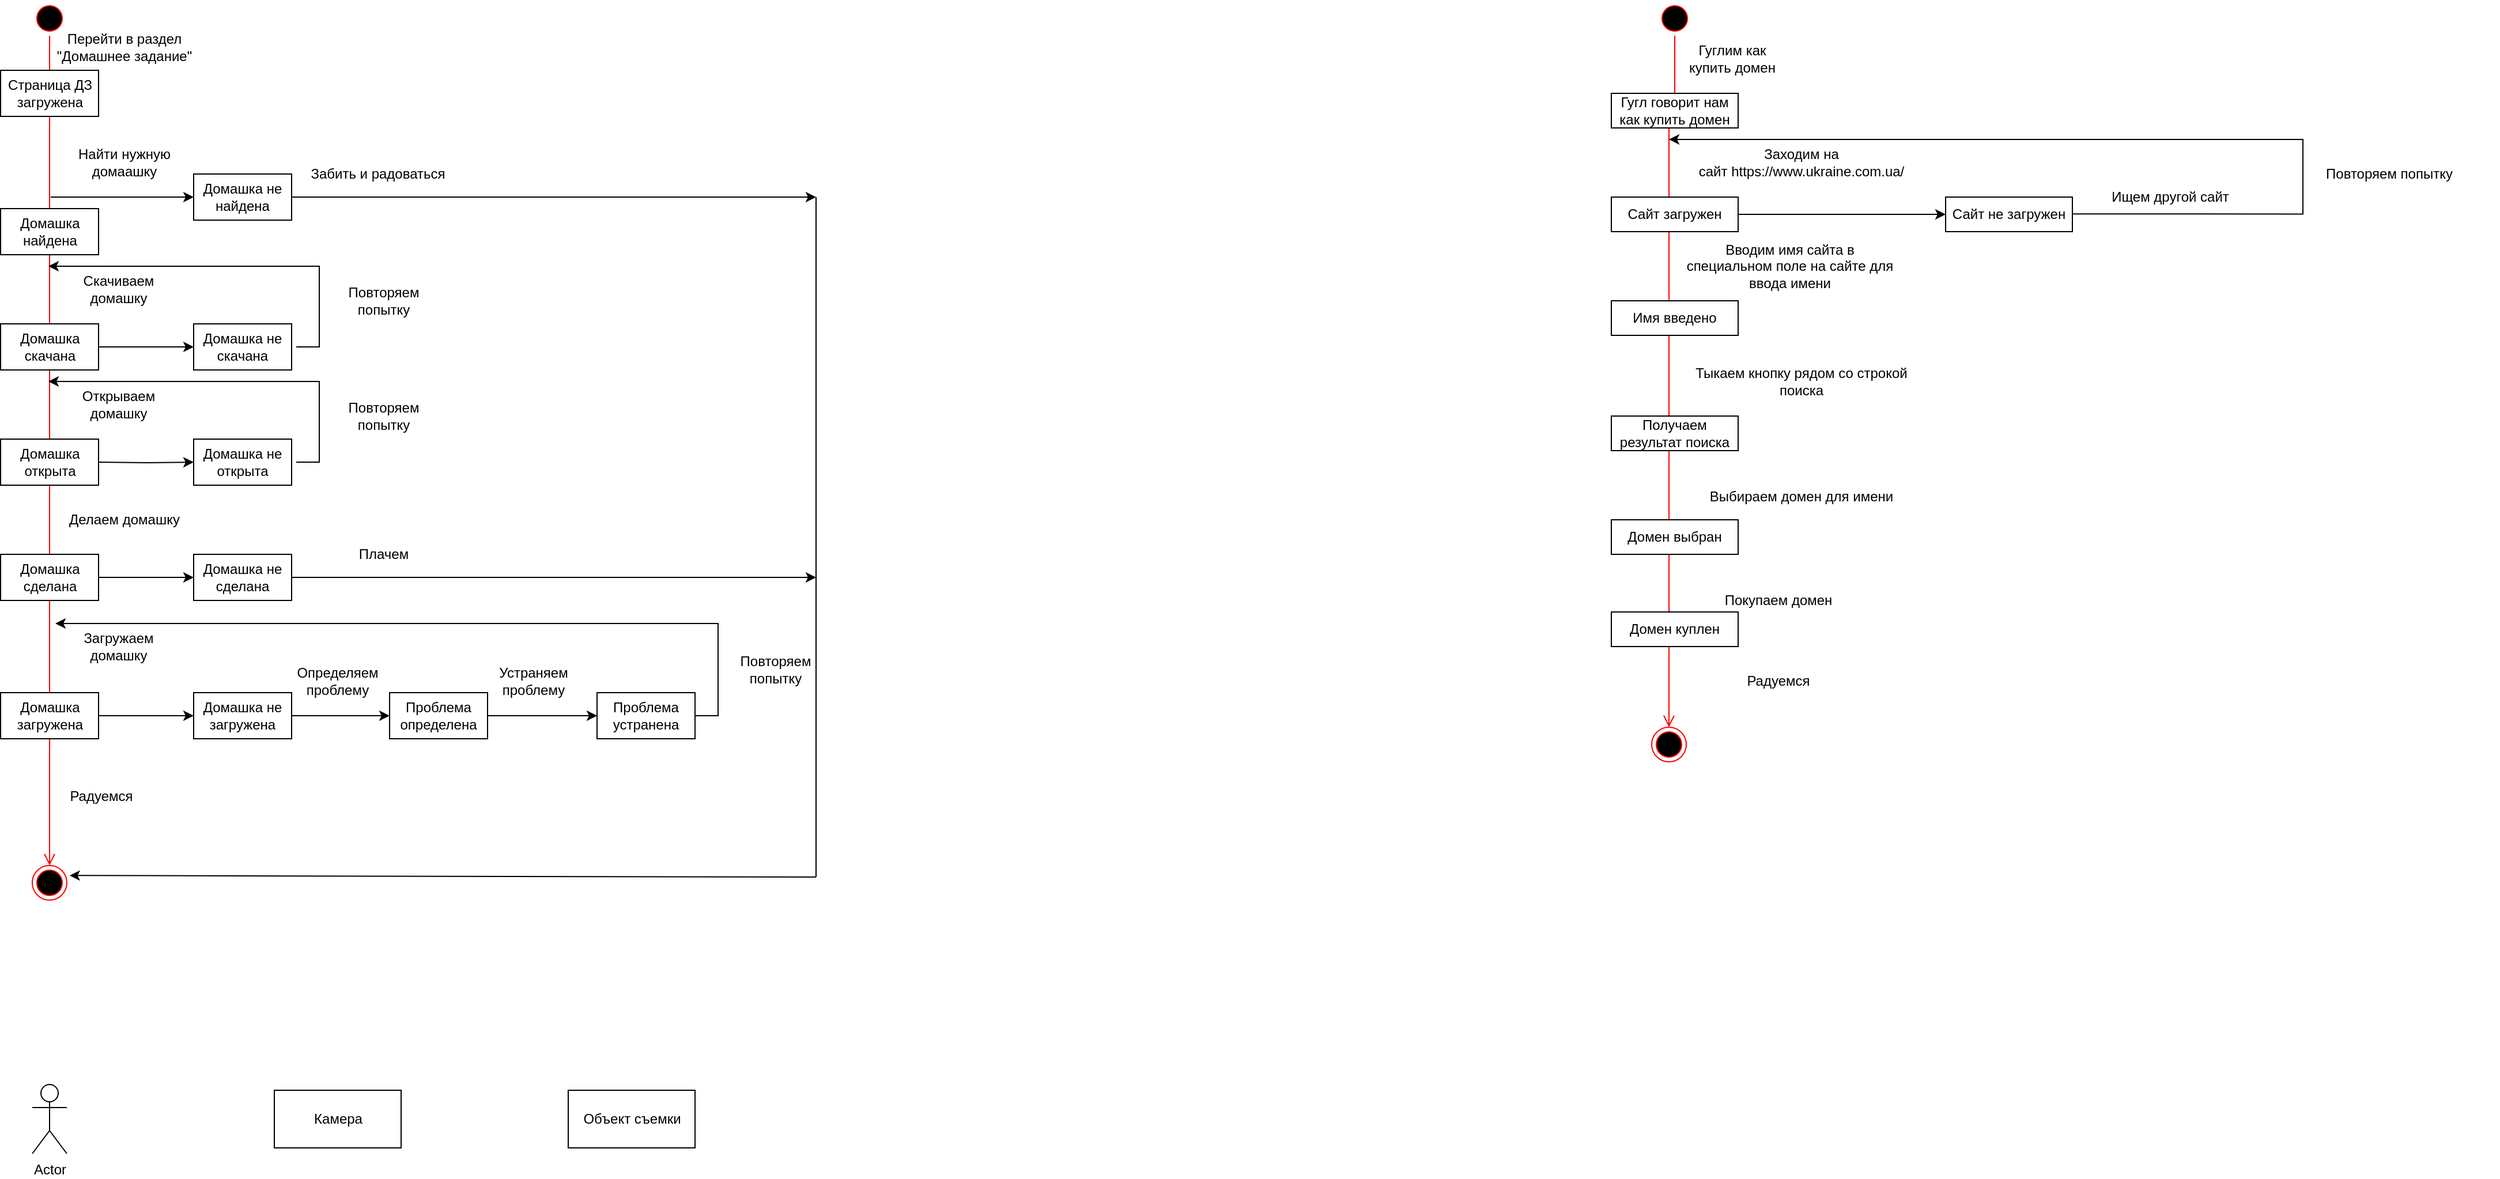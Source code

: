 <mxfile version="15.0.6" type="github">
  <diagram id="RWWzlrLUqUZTd2N9Jcue" name="Page-1">
    <mxGraphModel dx="1038" dy="539" grid="1" gridSize="10" guides="1" tooltips="1" connect="1" arrows="1" fold="1" page="1" pageScale="1" pageWidth="192000" pageHeight="108000" math="0" shadow="0">
      <root>
        <mxCell id="0" />
        <mxCell id="1" parent="0" />
        <mxCell id="69hNL4aNgv2TUrD7TsJn-2" value="" style="ellipse;html=1;shape=startState;fillColor=#000000;strokeColor=#ff0000;" vertex="1" parent="1">
          <mxGeometry x="540" y="20" width="30" height="30" as="geometry" />
        </mxCell>
        <mxCell id="69hNL4aNgv2TUrD7TsJn-3" value="" style="edgeStyle=orthogonalEdgeStyle;html=1;verticalAlign=bottom;endArrow=open;endSize=8;strokeColor=#ff0000;" edge="1" source="69hNL4aNgv2TUrD7TsJn-2" parent="1">
          <mxGeometry relative="1" as="geometry">
            <mxPoint x="555" y="310" as="targetPoint" />
          </mxGeometry>
        </mxCell>
        <mxCell id="69hNL4aNgv2TUrD7TsJn-4" value="Скачиваем домашку" style="text;html=1;strokeColor=none;fillColor=none;align=center;verticalAlign=middle;whiteSpace=wrap;rounded=0;" vertex="1" parent="1">
          <mxGeometry x="560" y="260" width="110" height="20" as="geometry" />
        </mxCell>
        <mxCell id="69hNL4aNgv2TUrD7TsJn-32" style="edgeStyle=orthogonalEdgeStyle;rounded=0;orthogonalLoop=1;jettySize=auto;html=1;exitX=1;exitY=0.5;exitDx=0;exitDy=0;" edge="1" parent="1" source="69hNL4aNgv2TUrD7TsJn-5" target="69hNL4aNgv2TUrD7TsJn-31">
          <mxGeometry relative="1" as="geometry" />
        </mxCell>
        <mxCell id="69hNL4aNgv2TUrD7TsJn-8" value="Перейти в раздел &quot;Домашнее задание&quot;" style="text;html=1;strokeColor=none;fillColor=none;align=center;verticalAlign=middle;whiteSpace=wrap;rounded=0;" vertex="1" parent="1">
          <mxGeometry x="560" y="50" width="120" height="20" as="geometry" />
        </mxCell>
        <mxCell id="69hNL4aNgv2TUrD7TsJn-10" value="Найти нужную домаашку" style="text;html=1;strokeColor=none;fillColor=none;align=center;verticalAlign=middle;whiteSpace=wrap;rounded=0;" vertex="1" parent="1">
          <mxGeometry x="560" y="150" width="120" height="20" as="geometry" />
        </mxCell>
        <mxCell id="69hNL4aNgv2TUrD7TsJn-11" value="" style="edgeStyle=orthogonalEdgeStyle;html=1;verticalAlign=bottom;endArrow=open;endSize=8;strokeColor=#ff0000;entryX=0.5;entryY=0;entryDx=0;entryDy=0;" edge="1" parent="1" source="69hNL4aNgv2TUrD7TsJn-2" target="69hNL4aNgv2TUrD7TsJn-64">
          <mxGeometry relative="1" as="geometry">
            <mxPoint x="555" y="760" as="targetPoint" />
            <mxPoint x="555" y="50" as="sourcePoint" />
            <Array as="points" />
          </mxGeometry>
        </mxCell>
        <mxCell id="69hNL4aNgv2TUrD7TsJn-14" value="" style="endArrow=classic;html=1;" edge="1" parent="1">
          <mxGeometry width="50" height="50" relative="1" as="geometry">
            <mxPoint x="556" y="190" as="sourcePoint" />
            <mxPoint x="680" y="190" as="targetPoint" />
          </mxGeometry>
        </mxCell>
        <mxCell id="69hNL4aNgv2TUrD7TsJn-17" value="Домашка найдена" style="rounded=0;whiteSpace=wrap;html=1;" vertex="1" parent="1">
          <mxGeometry x="512.5" y="200" width="85" height="40" as="geometry" />
        </mxCell>
        <mxCell id="69hNL4aNgv2TUrD7TsJn-21" style="edgeStyle=orthogonalEdgeStyle;rounded=0;orthogonalLoop=1;jettySize=auto;html=1;exitX=1;exitY=0.5;exitDx=0;exitDy=0;" edge="1" parent="1" source="69hNL4aNgv2TUrD7TsJn-18">
          <mxGeometry relative="1" as="geometry">
            <mxPoint x="1220" y="190" as="targetPoint" />
          </mxGeometry>
        </mxCell>
        <mxCell id="69hNL4aNgv2TUrD7TsJn-18" value="Домашка не найдена" style="rounded=0;whiteSpace=wrap;html=1;" vertex="1" parent="1">
          <mxGeometry x="680" y="170" width="85" height="40" as="geometry" />
        </mxCell>
        <mxCell id="69hNL4aNgv2TUrD7TsJn-22" value="Забить и радоваться" style="text;html=1;strokeColor=none;fillColor=none;align=center;verticalAlign=middle;whiteSpace=wrap;rounded=0;" vertex="1" parent="1">
          <mxGeometry x="780" y="160" width="120" height="20" as="geometry" />
        </mxCell>
        <mxCell id="69hNL4aNgv2TUrD7TsJn-27" value="Открываем домашку" style="text;html=1;strokeColor=none;fillColor=none;align=center;verticalAlign=middle;whiteSpace=wrap;rounded=0;" vertex="1" parent="1">
          <mxGeometry x="560" y="360" width="110" height="20" as="geometry" />
        </mxCell>
        <mxCell id="69hNL4aNgv2TUrD7TsJn-28" value="Домашка открыта" style="rounded=0;whiteSpace=wrap;html=1;" vertex="1" parent="1">
          <mxGeometry x="512.5" y="400" width="85" height="40" as="geometry" />
        </mxCell>
        <mxCell id="69hNL4aNgv2TUrD7TsJn-29" value="Делаем домашку" style="text;html=1;strokeColor=none;fillColor=none;align=center;verticalAlign=middle;whiteSpace=wrap;rounded=0;" vertex="1" parent="1">
          <mxGeometry x="565" y="460" width="110" height="20" as="geometry" />
        </mxCell>
        <mxCell id="69hNL4aNgv2TUrD7TsJn-42" style="edgeStyle=orthogonalEdgeStyle;rounded=0;orthogonalLoop=1;jettySize=auto;html=1;exitX=1;exitY=0.5;exitDx=0;exitDy=0;" edge="1" parent="1" source="69hNL4aNgv2TUrD7TsJn-30" target="69hNL4aNgv2TUrD7TsJn-41">
          <mxGeometry relative="1" as="geometry" />
        </mxCell>
        <mxCell id="69hNL4aNgv2TUrD7TsJn-30" value="Домашка сделана" style="rounded=0;whiteSpace=wrap;html=1;" vertex="1" parent="1">
          <mxGeometry x="512.5" y="500" width="85" height="40" as="geometry" />
        </mxCell>
        <mxCell id="69hNL4aNgv2TUrD7TsJn-34" style="edgeStyle=orthogonalEdgeStyle;rounded=0;orthogonalLoop=1;jettySize=auto;html=1;" edge="1" parent="1">
          <mxGeometry relative="1" as="geometry">
            <mxPoint x="769" y="320" as="sourcePoint" />
            <mxPoint x="554" y="250" as="targetPoint" />
            <Array as="points">
              <mxPoint x="789" y="320" />
              <mxPoint x="789" y="250" />
            </Array>
          </mxGeometry>
        </mxCell>
        <mxCell id="69hNL4aNgv2TUrD7TsJn-31" value="Домашка не скачана" style="rounded=0;whiteSpace=wrap;html=1;" vertex="1" parent="1">
          <mxGeometry x="680" y="300" width="85" height="40" as="geometry" />
        </mxCell>
        <mxCell id="69hNL4aNgv2TUrD7TsJn-36" value="Повторяем попытку" style="text;html=1;strokeColor=none;fillColor=none;align=center;verticalAlign=middle;whiteSpace=wrap;rounded=0;" vertex="1" parent="1">
          <mxGeometry x="790" y="270" width="110" height="20" as="geometry" />
        </mxCell>
        <mxCell id="69hNL4aNgv2TUrD7TsJn-5" value="Домашка скачана" style="rounded=0;whiteSpace=wrap;html=1;" vertex="1" parent="1">
          <mxGeometry x="512.5" y="300" width="85" height="40" as="geometry" />
        </mxCell>
        <mxCell id="69hNL4aNgv2TUrD7TsJn-9" value="Страница ДЗ загружена" style="rounded=0;whiteSpace=wrap;html=1;" vertex="1" parent="1">
          <mxGeometry x="512.5" y="80" width="85" height="40" as="geometry" />
        </mxCell>
        <mxCell id="69hNL4aNgv2TUrD7TsJn-37" style="edgeStyle=orthogonalEdgeStyle;rounded=0;orthogonalLoop=1;jettySize=auto;html=1;exitX=1;exitY=0.5;exitDx=0;exitDy=0;" edge="1" parent="1" target="69hNL4aNgv2TUrD7TsJn-39">
          <mxGeometry relative="1" as="geometry">
            <mxPoint x="597.5" y="420" as="sourcePoint" />
          </mxGeometry>
        </mxCell>
        <mxCell id="69hNL4aNgv2TUrD7TsJn-38" style="edgeStyle=orthogonalEdgeStyle;rounded=0;orthogonalLoop=1;jettySize=auto;html=1;" edge="1" parent="1">
          <mxGeometry relative="1" as="geometry">
            <mxPoint x="769" y="420" as="sourcePoint" />
            <mxPoint x="554" y="350" as="targetPoint" />
            <Array as="points">
              <mxPoint x="789" y="420" />
              <mxPoint x="789" y="350" />
            </Array>
          </mxGeometry>
        </mxCell>
        <mxCell id="69hNL4aNgv2TUrD7TsJn-39" value="Домашка не открыта" style="rounded=0;whiteSpace=wrap;html=1;" vertex="1" parent="1">
          <mxGeometry x="680" y="400" width="85" height="40" as="geometry" />
        </mxCell>
        <mxCell id="69hNL4aNgv2TUrD7TsJn-40" value="Повторяем попытку" style="text;html=1;strokeColor=none;fillColor=none;align=center;verticalAlign=middle;whiteSpace=wrap;rounded=0;" vertex="1" parent="1">
          <mxGeometry x="790" y="370" width="110" height="20" as="geometry" />
        </mxCell>
        <mxCell id="69hNL4aNgv2TUrD7TsJn-44" style="edgeStyle=orthogonalEdgeStyle;rounded=0;orthogonalLoop=1;jettySize=auto;html=1;exitX=1;exitY=0.5;exitDx=0;exitDy=0;" edge="1" parent="1" source="69hNL4aNgv2TUrD7TsJn-41">
          <mxGeometry relative="1" as="geometry">
            <mxPoint x="1220" y="520" as="targetPoint" />
          </mxGeometry>
        </mxCell>
        <mxCell id="69hNL4aNgv2TUrD7TsJn-41" value="Домашка не сделана" style="rounded=0;whiteSpace=wrap;html=1;" vertex="1" parent="1">
          <mxGeometry x="680" y="500" width="85" height="40" as="geometry" />
        </mxCell>
        <mxCell id="69hNL4aNgv2TUrD7TsJn-45" value="Плачем" style="text;html=1;strokeColor=none;fillColor=none;align=center;verticalAlign=middle;whiteSpace=wrap;rounded=0;" vertex="1" parent="1">
          <mxGeometry x="790" y="490" width="110" height="20" as="geometry" />
        </mxCell>
        <mxCell id="69hNL4aNgv2TUrD7TsJn-46" value="Загружаем домашку" style="text;html=1;strokeColor=none;fillColor=none;align=center;verticalAlign=middle;whiteSpace=wrap;rounded=0;" vertex="1" parent="1">
          <mxGeometry x="560" y="570" width="110" height="20" as="geometry" />
        </mxCell>
        <mxCell id="69hNL4aNgv2TUrD7TsJn-50" style="edgeStyle=orthogonalEdgeStyle;rounded=0;orthogonalLoop=1;jettySize=auto;html=1;exitX=1;exitY=0.5;exitDx=0;exitDy=0;" edge="1" parent="1" source="69hNL4aNgv2TUrD7TsJn-48" target="69hNL4aNgv2TUrD7TsJn-49">
          <mxGeometry relative="1" as="geometry" />
        </mxCell>
        <mxCell id="69hNL4aNgv2TUrD7TsJn-48" value="Домашка загружена" style="rounded=0;whiteSpace=wrap;html=1;" vertex="1" parent="1">
          <mxGeometry x="512.5" y="620" width="85" height="40" as="geometry" />
        </mxCell>
        <mxCell id="69hNL4aNgv2TUrD7TsJn-52" style="edgeStyle=orthogonalEdgeStyle;rounded=0;orthogonalLoop=1;jettySize=auto;html=1;exitX=1;exitY=0.5;exitDx=0;exitDy=0;" edge="1" parent="1" source="69hNL4aNgv2TUrD7TsJn-49" target="69hNL4aNgv2TUrD7TsJn-51">
          <mxGeometry relative="1" as="geometry" />
        </mxCell>
        <mxCell id="69hNL4aNgv2TUrD7TsJn-49" value="Домашка не загружена" style="rounded=0;whiteSpace=wrap;html=1;" vertex="1" parent="1">
          <mxGeometry x="680" y="620" width="85" height="40" as="geometry" />
        </mxCell>
        <mxCell id="69hNL4aNgv2TUrD7TsJn-55" style="edgeStyle=orthogonalEdgeStyle;rounded=0;orthogonalLoop=1;jettySize=auto;html=1;exitX=1;exitY=0.5;exitDx=0;exitDy=0;" edge="1" parent="1" source="69hNL4aNgv2TUrD7TsJn-51" target="69hNL4aNgv2TUrD7TsJn-54">
          <mxGeometry relative="1" as="geometry" />
        </mxCell>
        <mxCell id="69hNL4aNgv2TUrD7TsJn-51" value="Проблема определена" style="rounded=0;whiteSpace=wrap;html=1;" vertex="1" parent="1">
          <mxGeometry x="850" y="620" width="85" height="40" as="geometry" />
        </mxCell>
        <mxCell id="69hNL4aNgv2TUrD7TsJn-53" value="Определяем проблему" style="text;html=1;strokeColor=none;fillColor=none;align=center;verticalAlign=middle;whiteSpace=wrap;rounded=0;" vertex="1" parent="1">
          <mxGeometry x="750" y="600" width="110" height="20" as="geometry" />
        </mxCell>
        <mxCell id="69hNL4aNgv2TUrD7TsJn-58" style="edgeStyle=orthogonalEdgeStyle;rounded=0;orthogonalLoop=1;jettySize=auto;html=1;exitX=1;exitY=0.5;exitDx=0;exitDy=0;" edge="1" parent="1" source="69hNL4aNgv2TUrD7TsJn-54">
          <mxGeometry relative="1" as="geometry">
            <mxPoint x="560" y="560" as="targetPoint" />
            <Array as="points">
              <mxPoint x="1135" y="640" />
              <mxPoint x="1135" y="560" />
            </Array>
          </mxGeometry>
        </mxCell>
        <mxCell id="69hNL4aNgv2TUrD7TsJn-54" value="Проблема устранена" style="rounded=0;whiteSpace=wrap;html=1;" vertex="1" parent="1">
          <mxGeometry x="1030" y="620" width="85" height="40" as="geometry" />
        </mxCell>
        <mxCell id="69hNL4aNgv2TUrD7TsJn-56" value="Устраняем проблему" style="text;html=1;strokeColor=none;fillColor=none;align=center;verticalAlign=middle;whiteSpace=wrap;rounded=0;" vertex="1" parent="1">
          <mxGeometry x="920" y="600" width="110" height="20" as="geometry" />
        </mxCell>
        <mxCell id="69hNL4aNgv2TUrD7TsJn-60" value="Повторяем попытку" style="text;html=1;strokeColor=none;fillColor=none;align=center;verticalAlign=middle;whiteSpace=wrap;rounded=0;" vertex="1" parent="1">
          <mxGeometry x="1130" y="590" width="110" height="20" as="geometry" />
        </mxCell>
        <mxCell id="69hNL4aNgv2TUrD7TsJn-63" value="Радуемся" style="text;html=1;strokeColor=none;fillColor=none;align=center;verticalAlign=middle;whiteSpace=wrap;rounded=0;" vertex="1" parent="1">
          <mxGeometry x="570" y="700" width="60" height="20" as="geometry" />
        </mxCell>
        <mxCell id="69hNL4aNgv2TUrD7TsJn-64" value="" style="ellipse;html=1;shape=endState;fillColor=#000000;strokeColor=#ff0000;" vertex="1" parent="1">
          <mxGeometry x="540" y="770" width="30" height="30" as="geometry" />
        </mxCell>
        <mxCell id="69hNL4aNgv2TUrD7TsJn-65" value="" style="endArrow=none;html=1;" edge="1" parent="1">
          <mxGeometry width="50" height="50" relative="1" as="geometry">
            <mxPoint x="1220" y="780" as="sourcePoint" />
            <mxPoint x="1220" y="190" as="targetPoint" />
          </mxGeometry>
        </mxCell>
        <mxCell id="69hNL4aNgv2TUrD7TsJn-66" value="" style="endArrow=classic;html=1;entryX=1.078;entryY=0.289;entryDx=0;entryDy=0;entryPerimeter=0;" edge="1" parent="1" target="69hNL4aNgv2TUrD7TsJn-64">
          <mxGeometry width="50" height="50" relative="1" as="geometry">
            <mxPoint x="1220" y="780" as="sourcePoint" />
            <mxPoint x="580" y="780" as="targetPoint" />
          </mxGeometry>
        </mxCell>
        <mxCell id="69hNL4aNgv2TUrD7TsJn-67" value="" style="ellipse;html=1;shape=startState;fillColor=#000000;strokeColor=#ff0000;" vertex="1" parent="1">
          <mxGeometry x="1950" y="20" width="30" height="30" as="geometry" />
        </mxCell>
        <mxCell id="69hNL4aNgv2TUrD7TsJn-68" value="" style="edgeStyle=orthogonalEdgeStyle;html=1;verticalAlign=bottom;endArrow=open;endSize=8;strokeColor=#ff0000;" edge="1" parent="1">
          <mxGeometry relative="1" as="geometry">
            <mxPoint x="1960" y="650" as="targetPoint" />
            <mxPoint x="1965" y="50" as="sourcePoint" />
            <Array as="points">
              <mxPoint x="1965" y="110" />
            </Array>
          </mxGeometry>
        </mxCell>
        <mxCell id="69hNL4aNgv2TUrD7TsJn-69" value="Гуглим как купить домен" style="text;html=1;strokeColor=none;fillColor=none;align=center;verticalAlign=middle;whiteSpace=wrap;rounded=0;" vertex="1" parent="1">
          <mxGeometry x="1970" y="60" width="90" height="20" as="geometry" />
        </mxCell>
        <mxCell id="69hNL4aNgv2TUrD7TsJn-70" value="Гугл говорит нам как купить домен" style="rounded=0;whiteSpace=wrap;html=1;" vertex="1" parent="1">
          <mxGeometry x="1910" y="100" width="110" height="30" as="geometry" />
        </mxCell>
        <mxCell id="69hNL4aNgv2TUrD7TsJn-71" value="Заходим на сайт&amp;nbsp;https://www.ukraine.com.ua/" style="text;html=1;strokeColor=none;fillColor=none;align=center;verticalAlign=middle;whiteSpace=wrap;rounded=0;" vertex="1" parent="1">
          <mxGeometry x="1980" y="150" width="190" height="20" as="geometry" />
        </mxCell>
        <mxCell id="69hNL4aNgv2TUrD7TsJn-76" style="edgeStyle=orthogonalEdgeStyle;rounded=0;orthogonalLoop=1;jettySize=auto;html=1;exitX=1;exitY=0.5;exitDx=0;exitDy=0;" edge="1" parent="1" source="69hNL4aNgv2TUrD7TsJn-72" target="69hNL4aNgv2TUrD7TsJn-75">
          <mxGeometry relative="1" as="geometry" />
        </mxCell>
        <mxCell id="69hNL4aNgv2TUrD7TsJn-72" value="Сайт загружен" style="rounded=0;whiteSpace=wrap;html=1;" vertex="1" parent="1">
          <mxGeometry x="1910" y="190" width="110" height="30" as="geometry" />
        </mxCell>
        <mxCell id="69hNL4aNgv2TUrD7TsJn-73" value="Вводим имя сайта в специальном поле на сайте для ввода имени" style="text;html=1;strokeColor=none;fillColor=none;align=center;verticalAlign=middle;whiteSpace=wrap;rounded=0;" vertex="1" parent="1">
          <mxGeometry x="1970" y="240" width="190" height="20" as="geometry" />
        </mxCell>
        <mxCell id="69hNL4aNgv2TUrD7TsJn-74" value="Имя введено" style="rounded=0;whiteSpace=wrap;html=1;" vertex="1" parent="1">
          <mxGeometry x="1910" y="280" width="110" height="30" as="geometry" />
        </mxCell>
        <mxCell id="69hNL4aNgv2TUrD7TsJn-75" value="Сайт не загружен" style="rounded=0;whiteSpace=wrap;html=1;" vertex="1" parent="1">
          <mxGeometry x="2200" y="190" width="110" height="30" as="geometry" />
        </mxCell>
        <mxCell id="69hNL4aNgv2TUrD7TsJn-77" style="edgeStyle=orthogonalEdgeStyle;rounded=0;orthogonalLoop=1;jettySize=auto;html=1;exitX=1;exitY=0.5;exitDx=0;exitDy=0;" edge="1" parent="1">
          <mxGeometry relative="1" as="geometry">
            <mxPoint x="2310" y="204.66" as="sourcePoint" />
            <mxPoint x="1960" y="140" as="targetPoint" />
            <Array as="points">
              <mxPoint x="2510" y="205" />
              <mxPoint x="2510" y="140" />
            </Array>
          </mxGeometry>
        </mxCell>
        <mxCell id="69hNL4aNgv2TUrD7TsJn-78" value="Ищем другой сайт" style="text;html=1;strokeColor=none;fillColor=none;align=center;verticalAlign=middle;whiteSpace=wrap;rounded=0;" vertex="1" parent="1">
          <mxGeometry x="2300" y="180" width="190" height="20" as="geometry" />
        </mxCell>
        <mxCell id="69hNL4aNgv2TUrD7TsJn-79" value="Повторяем попытку" style="text;html=1;strokeColor=none;fillColor=none;align=center;verticalAlign=middle;whiteSpace=wrap;rounded=0;" vertex="1" parent="1">
          <mxGeometry x="2490" y="160" width="190" height="20" as="geometry" />
        </mxCell>
        <mxCell id="69hNL4aNgv2TUrD7TsJn-80" value="Тыкаем кнопку рядом со строкой поиска" style="text;html=1;strokeColor=none;fillColor=none;align=center;verticalAlign=middle;whiteSpace=wrap;rounded=0;" vertex="1" parent="1">
          <mxGeometry x="1980" y="340" width="190" height="20" as="geometry" />
        </mxCell>
        <mxCell id="69hNL4aNgv2TUrD7TsJn-81" value="Получаем результат поиска" style="rounded=0;whiteSpace=wrap;html=1;" vertex="1" parent="1">
          <mxGeometry x="1910" y="380" width="110" height="30" as="geometry" />
        </mxCell>
        <mxCell id="69hNL4aNgv2TUrD7TsJn-82" value="Выбираем домен для имени" style="text;html=1;strokeColor=none;fillColor=none;align=center;verticalAlign=middle;whiteSpace=wrap;rounded=0;" vertex="1" parent="1">
          <mxGeometry x="1980" y="440" width="190" height="20" as="geometry" />
        </mxCell>
        <mxCell id="69hNL4aNgv2TUrD7TsJn-83" value="Домен выбран" style="rounded=0;whiteSpace=wrap;html=1;" vertex="1" parent="1">
          <mxGeometry x="1910" y="470" width="110" height="30" as="geometry" />
        </mxCell>
        <mxCell id="69hNL4aNgv2TUrD7TsJn-84" value="Покупаем домен" style="text;html=1;strokeColor=none;fillColor=none;align=center;verticalAlign=middle;whiteSpace=wrap;rounded=0;" vertex="1" parent="1">
          <mxGeometry x="1960" y="530" width="190" height="20" as="geometry" />
        </mxCell>
        <mxCell id="69hNL4aNgv2TUrD7TsJn-85" value="Домен куплен" style="rounded=0;whiteSpace=wrap;html=1;" vertex="1" parent="1">
          <mxGeometry x="1910" y="550" width="110" height="30" as="geometry" />
        </mxCell>
        <mxCell id="69hNL4aNgv2TUrD7TsJn-86" value="Радуемся" style="text;html=1;strokeColor=none;fillColor=none;align=center;verticalAlign=middle;whiteSpace=wrap;rounded=0;" vertex="1" parent="1">
          <mxGeometry x="1960" y="600" width="190" height="20" as="geometry" />
        </mxCell>
        <mxCell id="69hNL4aNgv2TUrD7TsJn-87" value="" style="ellipse;html=1;shape=endState;fillColor=#000000;strokeColor=#ff0000;" vertex="1" parent="1">
          <mxGeometry x="1945" y="650" width="30" height="30" as="geometry" />
        </mxCell>
        <mxCell id="69hNL4aNgv2TUrD7TsJn-88" value="Actor" style="shape=umlActor;verticalLabelPosition=bottom;verticalAlign=top;html=1;" vertex="1" parent="1">
          <mxGeometry x="540" y="960" width="30" height="60" as="geometry" />
        </mxCell>
        <mxCell id="69hNL4aNgv2TUrD7TsJn-89" value="Камера" style="html=1;" vertex="1" parent="1">
          <mxGeometry x="750" y="965" width="110" height="50" as="geometry" />
        </mxCell>
        <mxCell id="69hNL4aNgv2TUrD7TsJn-90" value="Объект съемки" style="html=1;" vertex="1" parent="1">
          <mxGeometry x="1005" y="965" width="110" height="50" as="geometry" />
        </mxCell>
      </root>
    </mxGraphModel>
  </diagram>
</mxfile>
